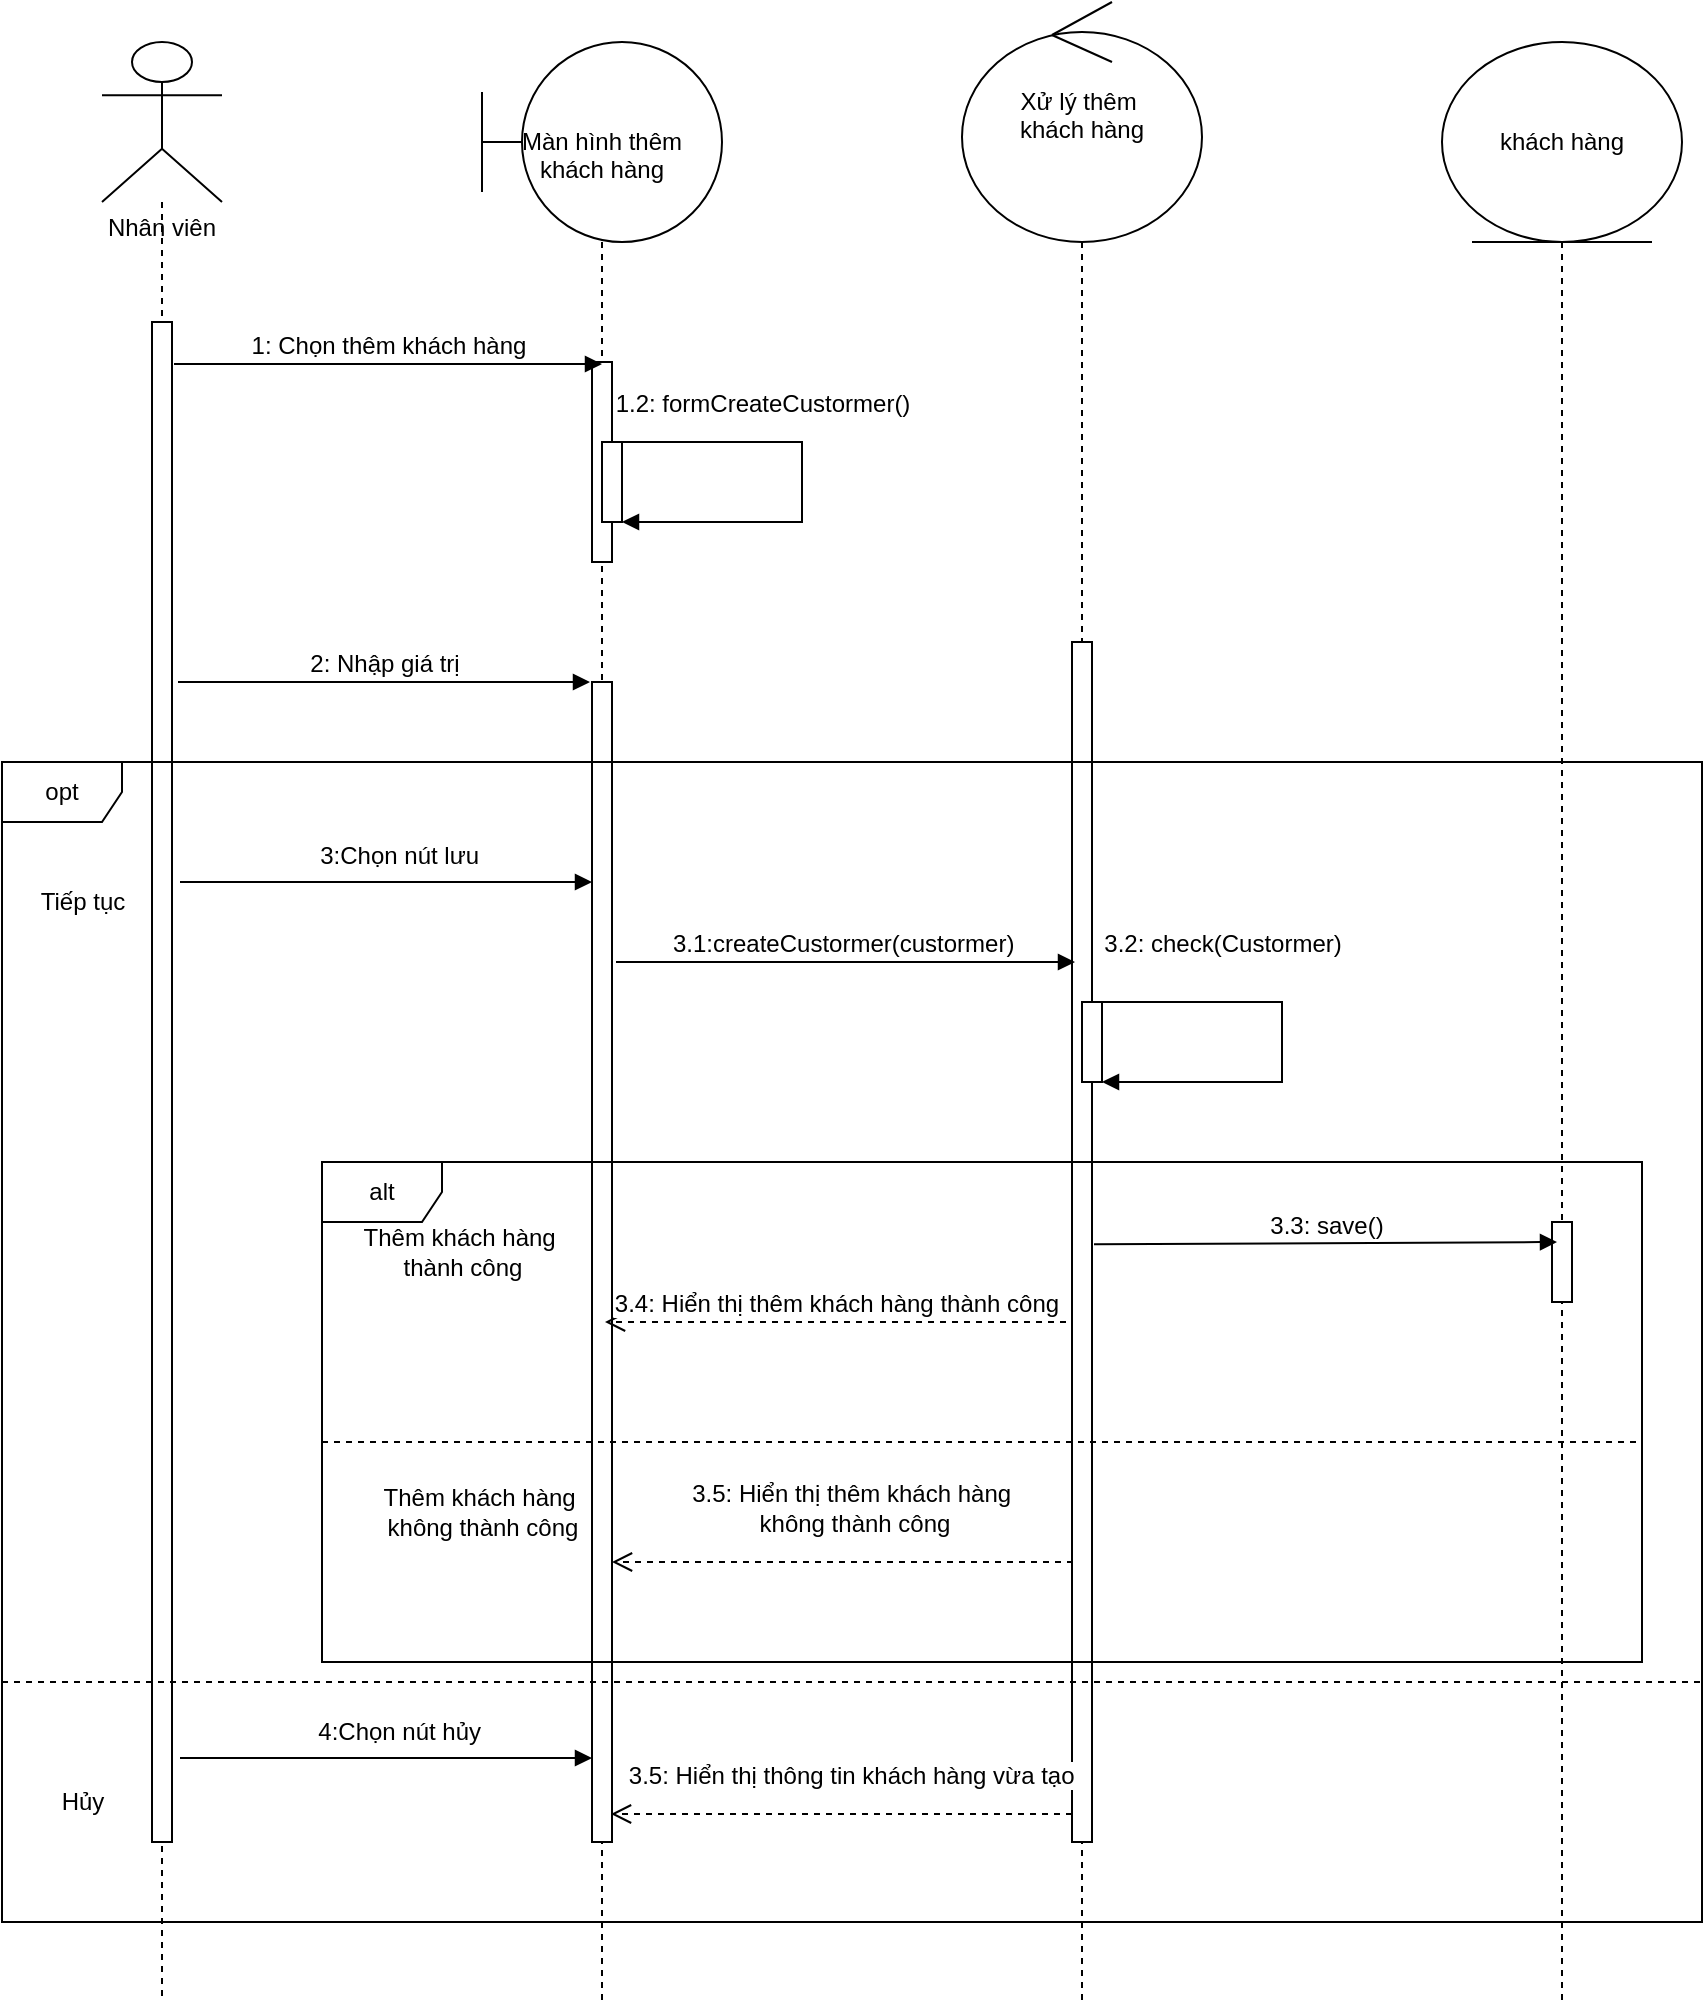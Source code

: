 <mxfile version="14.4.3" type="device" pages="2"><diagram id="j35PRfuS3rS9tGFF6TlJ" name="Page-1"><mxGraphModel dx="852" dy="494" grid="1" gridSize="10" guides="1" tooltips="1" connect="1" arrows="1" fold="1" page="1" pageScale="1" pageWidth="850" pageHeight="1100" math="0" shadow="0"><root><mxCell id="0"/><mxCell id="1" parent="0"/><mxCell id="b2TQc4b1ZqAiPSDbQp9B-11" value="&lt;br style=&quot;font-size: 12px;&quot;&gt;&lt;br style=&quot;font-size: 12px;&quot;&gt;&lt;br style=&quot;font-size: 12px;&quot;&gt;Nhân viên" style="shape=umlLifeline;participant=umlActor;perimeter=lifelinePerimeter;whiteSpace=wrap;html=1;container=1;collapsible=0;recursiveResize=0;verticalAlign=top;spacingTop=36;outlineConnect=0;size=80;fontSize=12;" parent="1" vertex="1"><mxGeometry x="50" y="20" width="60" height="980" as="geometry"/></mxCell><mxCell id="b2TQc4b1ZqAiPSDbQp9B-16" value="" style="html=1;points=[];perimeter=orthogonalPerimeter;fontSize=12;" parent="b2TQc4b1ZqAiPSDbQp9B-11" vertex="1"><mxGeometry x="25" y="140" width="10" height="760" as="geometry"/></mxCell><mxCell id="b2TQc4b1ZqAiPSDbQp9B-12" value="Màn hình thêm&lt;br style=&quot;font-size: 12px&quot;&gt;khách hàng" style="shape=umlLifeline;participant=umlBoundary;perimeter=lifelinePerimeter;whiteSpace=wrap;html=1;container=1;collapsible=0;recursiveResize=0;verticalAlign=top;spacingTop=36;outlineConnect=0;size=100;fontSize=12;" parent="1" vertex="1"><mxGeometry x="240" y="20" width="120" height="980" as="geometry"/></mxCell><mxCell id="b2TQc4b1ZqAiPSDbQp9B-17" value="" style="html=1;points=[];perimeter=orthogonalPerimeter;fontSize=12;" parent="b2TQc4b1ZqAiPSDbQp9B-12" vertex="1"><mxGeometry x="55" y="160" width="10" height="100" as="geometry"/></mxCell><mxCell id="b2TQc4b1ZqAiPSDbQp9B-26" value="" style="html=1;points=[];perimeter=orthogonalPerimeter;fontSize=12;" parent="b2TQc4b1ZqAiPSDbQp9B-12" vertex="1"><mxGeometry x="55" y="320" width="10" height="580" as="geometry"/></mxCell><mxCell id="b2TQc4b1ZqAiPSDbQp9B-14" value="Xử lý thêm&amp;nbsp;&lt;br style=&quot;font-size: 12px&quot;&gt;khách hàng" style="shape=umlLifeline;participant=umlControl;perimeter=lifelinePerimeter;whiteSpace=wrap;html=1;container=1;collapsible=0;recursiveResize=0;verticalAlign=top;spacingTop=36;outlineConnect=0;size=120;fontSize=12;" parent="1" vertex="1"><mxGeometry x="480" width="120" height="1000" as="geometry"/></mxCell><mxCell id="b2TQc4b1ZqAiPSDbQp9B-28" value="" style="html=1;points=[];perimeter=orthogonalPerimeter;fontSize=12;" parent="b2TQc4b1ZqAiPSDbQp9B-14" vertex="1"><mxGeometry x="55" y="320" width="10" height="600" as="geometry"/></mxCell><mxCell id="b2TQc4b1ZqAiPSDbQp9B-15" value="khách hàng" style="shape=umlLifeline;participant=umlEntity;perimeter=lifelinePerimeter;whiteSpace=wrap;html=1;container=1;collapsible=0;recursiveResize=0;verticalAlign=top;spacingTop=36;outlineConnect=0;size=100;fontSize=12;" parent="1" vertex="1"><mxGeometry x="720" y="20" width="120" height="980" as="geometry"/></mxCell><mxCell id="lUowPf4n1j_vVSAmGWT4-11" value="" style="html=1;points=[];perimeter=orthogonalPerimeter;fontSize=12;" parent="b2TQc4b1ZqAiPSDbQp9B-15" vertex="1"><mxGeometry x="55" y="590" width="10" height="40" as="geometry"/></mxCell><mxCell id="b2TQc4b1ZqAiPSDbQp9B-19" value="1: Chọn thêm khách hàng" style="html=1;verticalAlign=bottom;endArrow=block;fontSize=12;" parent="1" edge="1"><mxGeometry width="80" relative="1" as="geometry"><mxPoint x="86" y="181" as="sourcePoint"/><mxPoint x="300" y="181" as="targetPoint"/></mxGeometry></mxCell><mxCell id="b2TQc4b1ZqAiPSDbQp9B-21" value="" style="html=1;points=[];perimeter=orthogonalPerimeter;fontSize=12;" parent="1" vertex="1"><mxGeometry x="300" y="220" width="10" height="40" as="geometry"/></mxCell><mxCell id="b2TQc4b1ZqAiPSDbQp9B-23" value="1.2: formCreateCustormer()" style="html=1;verticalAlign=bottom;endArrow=block;fontSize=12;rounded=0;" parent="1" edge="1"><mxGeometry x="-0.364" y="10" width="80" relative="1" as="geometry"><mxPoint x="310" y="220" as="sourcePoint"/><mxPoint x="310" y="260" as="targetPoint"/><Array as="points"><mxPoint x="400" y="220"/><mxPoint x="400" y="260"/></Array><mxPoint as="offset"/></mxGeometry></mxCell><mxCell id="lUowPf4n1j_vVSAmGWT4-3" value="2: Nhập giá trị" style="html=1;verticalAlign=bottom;endArrow=block;fontSize=12;" parent="1" edge="1"><mxGeometry width="80" relative="1" as="geometry"><mxPoint x="88" y="340" as="sourcePoint"/><mxPoint x="294" y="340" as="targetPoint"/></mxGeometry></mxCell><mxCell id="lUowPf4n1j_vVSAmGWT4-6" value="3.1:createCustormer(custormer)&amp;nbsp;" style="html=1;verticalAlign=bottom;endArrow=block;fontSize=12;" parent="1" edge="1"><mxGeometry width="80" relative="1" as="geometry"><mxPoint x="307" y="480" as="sourcePoint"/><mxPoint x="536.5" y="480" as="targetPoint"/></mxGeometry></mxCell><mxCell id="lUowPf4n1j_vVSAmGWT4-7" value="3:Chọn nút lưu&amp;nbsp;" style="html=1;verticalAlign=bottom;endArrow=block;fontSize=12;" parent="1" edge="1"><mxGeometry x="0.078" y="5" width="80" relative="1" as="geometry"><mxPoint x="89" y="440" as="sourcePoint"/><mxPoint x="295" y="440" as="targetPoint"/><mxPoint y="1" as="offset"/></mxGeometry></mxCell><mxCell id="lUowPf4n1j_vVSAmGWT4-8" value="" style="html=1;points=[];perimeter=orthogonalPerimeter;fontSize=12;" parent="1" vertex="1"><mxGeometry x="540" y="500" width="10" height="40" as="geometry"/></mxCell><mxCell id="lUowPf4n1j_vVSAmGWT4-9" value="3.2: check(Custormer)" style="html=1;verticalAlign=bottom;endArrow=block;fontSize=12;rounded=0;" parent="1" edge="1"><mxGeometry x="-0.455" y="20" width="80" relative="1" as="geometry"><mxPoint x="550" y="500" as="sourcePoint"/><mxPoint x="550" y="540" as="targetPoint"/><Array as="points"><mxPoint x="640" y="500"/><mxPoint x="640" y="540"/></Array><mxPoint as="offset"/></mxGeometry></mxCell><mxCell id="lUowPf4n1j_vVSAmGWT4-10" value="3.3: save()" style="html=1;verticalAlign=bottom;endArrow=block;fontSize=12;exitX=1.3;exitY=0.717;exitDx=0;exitDy=0;exitPerimeter=0;" parent="1" edge="1"><mxGeometry width="80" relative="1" as="geometry"><mxPoint x="546" y="621.14" as="sourcePoint"/><mxPoint x="777.5" y="620" as="targetPoint"/></mxGeometry></mxCell><mxCell id="lUowPf4n1j_vVSAmGWT4-12" value="3.4: Hiển thị thêm khách hàng thành công" style="html=1;verticalAlign=bottom;endArrow=open;dashed=1;endSize=8;fontSize=12;" parent="1" edge="1"><mxGeometry relative="1" as="geometry"><mxPoint x="532" y="660" as="sourcePoint"/><mxPoint x="301.5" y="660" as="targetPoint"/></mxGeometry></mxCell><mxCell id="lUowPf4n1j_vVSAmGWT4-13" value="3.5: Hiển thị thêm khách hàng&amp;nbsp;&lt;br&gt;không thành công" style="html=1;verticalAlign=bottom;endArrow=open;dashed=1;endSize=8;fontSize=12;" parent="1" edge="1"><mxGeometry x="-0.041" y="-10" relative="1" as="geometry"><mxPoint x="535.5" y="780" as="sourcePoint"/><mxPoint x="305" y="780" as="targetPoint"/><mxPoint x="1" as="offset"/></mxGeometry></mxCell><mxCell id="lUowPf4n1j_vVSAmGWT4-15" value="" style="endArrow=none;dashed=1;html=1;fontSize=12;" parent="1" edge="1"><mxGeometry width="50" height="50" relative="1" as="geometry"><mxPoint x="160" y="720" as="sourcePoint"/><mxPoint x="820" y="720" as="targetPoint"/></mxGeometry></mxCell><mxCell id="lUowPf4n1j_vVSAmGWT4-16" value="Thêm khách hàng&amp;nbsp;&lt;br&gt;thành công" style="text;html=1;align=center;verticalAlign=middle;resizable=0;points=[];autosize=1;fontSize=12;" parent="1" vertex="1"><mxGeometry x="175" y="610" width="110" height="30" as="geometry"/></mxCell><mxCell id="lUowPf4n1j_vVSAmGWT4-17" value="Thêm khách hàng&amp;nbsp;&lt;br&gt;không thành công" style="text;html=1;align=center;verticalAlign=middle;resizable=0;points=[];autosize=1;fontSize=12;" parent="1" vertex="1"><mxGeometry x="185" y="740" width="110" height="30" as="geometry"/></mxCell><mxCell id="lUowPf4n1j_vVSAmGWT4-18" value="4:Chọn nút hủy&amp;nbsp;" style="html=1;verticalAlign=bottom;endArrow=block;fontSize=12;" parent="1" edge="1"><mxGeometry x="0.078" y="5" width="80" relative="1" as="geometry"><mxPoint x="89" y="878" as="sourcePoint"/><mxPoint x="295" y="878" as="targetPoint"/><mxPoint y="1" as="offset"/></mxGeometry></mxCell><mxCell id="lUowPf4n1j_vVSAmGWT4-19" value="3.5: Hiển thị thông tin khách hàng vừa tạo&amp;nbsp;" style="html=1;verticalAlign=bottom;endArrow=open;dashed=1;endSize=8;fontSize=12;" parent="1" edge="1"><mxGeometry x="-0.041" y="-10" relative="1" as="geometry"><mxPoint x="535" y="906" as="sourcePoint"/><mxPoint x="304.5" y="906" as="targetPoint"/><mxPoint x="1" as="offset"/></mxGeometry></mxCell><mxCell id="lUowPf4n1j_vVSAmGWT4-20" value="alt" style="shape=umlFrame;whiteSpace=wrap;html=1;fontSize=12;" parent="1" vertex="1"><mxGeometry x="160" y="580" width="660" height="250" as="geometry"/></mxCell><mxCell id="lUowPf4n1j_vVSAmGWT4-22" value="opt" style="shape=umlFrame;whiteSpace=wrap;html=1;fontSize=12;" parent="1" vertex="1"><mxGeometry y="380" width="850" height="580" as="geometry"/></mxCell><mxCell id="lUowPf4n1j_vVSAmGWT4-23" value="" style="endArrow=none;dashed=1;html=1;fontSize=12;" parent="1" edge="1"><mxGeometry width="50" height="50" relative="1" as="geometry"><mxPoint y="840" as="sourcePoint"/><mxPoint x="850" y="840" as="targetPoint"/></mxGeometry></mxCell><mxCell id="lUowPf4n1j_vVSAmGWT4-24" value="Tiếp tục" style="text;html=1;align=center;verticalAlign=middle;resizable=0;points=[];autosize=1;fontSize=12;" parent="1" vertex="1"><mxGeometry x="10" y="440" width="60" height="20" as="geometry"/></mxCell><mxCell id="lUowPf4n1j_vVSAmGWT4-25" value="Hủy" style="text;html=1;align=center;verticalAlign=middle;resizable=0;points=[];autosize=1;fontSize=12;" parent="1" vertex="1"><mxGeometry x="20" y="890" width="40" height="20" as="geometry"/></mxCell></root></mxGraphModel></diagram><diagram id="SnDZsbjIrFH1Q0KSSpWi" name="Page-2"><mxGraphModel dx="852" dy="494" grid="1" gridSize="10" guides="1" tooltips="1" connect="1" arrows="1" fold="1" page="1" pageScale="1" pageWidth="850" pageHeight="1100" math="0" shadow="0"><root><mxCell id="J-uT5YjCLOUagz_osoli-0"/><mxCell id="J-uT5YjCLOUagz_osoli-1" parent="J-uT5YjCLOUagz_osoli-0"/></root></mxGraphModel></diagram></mxfile>